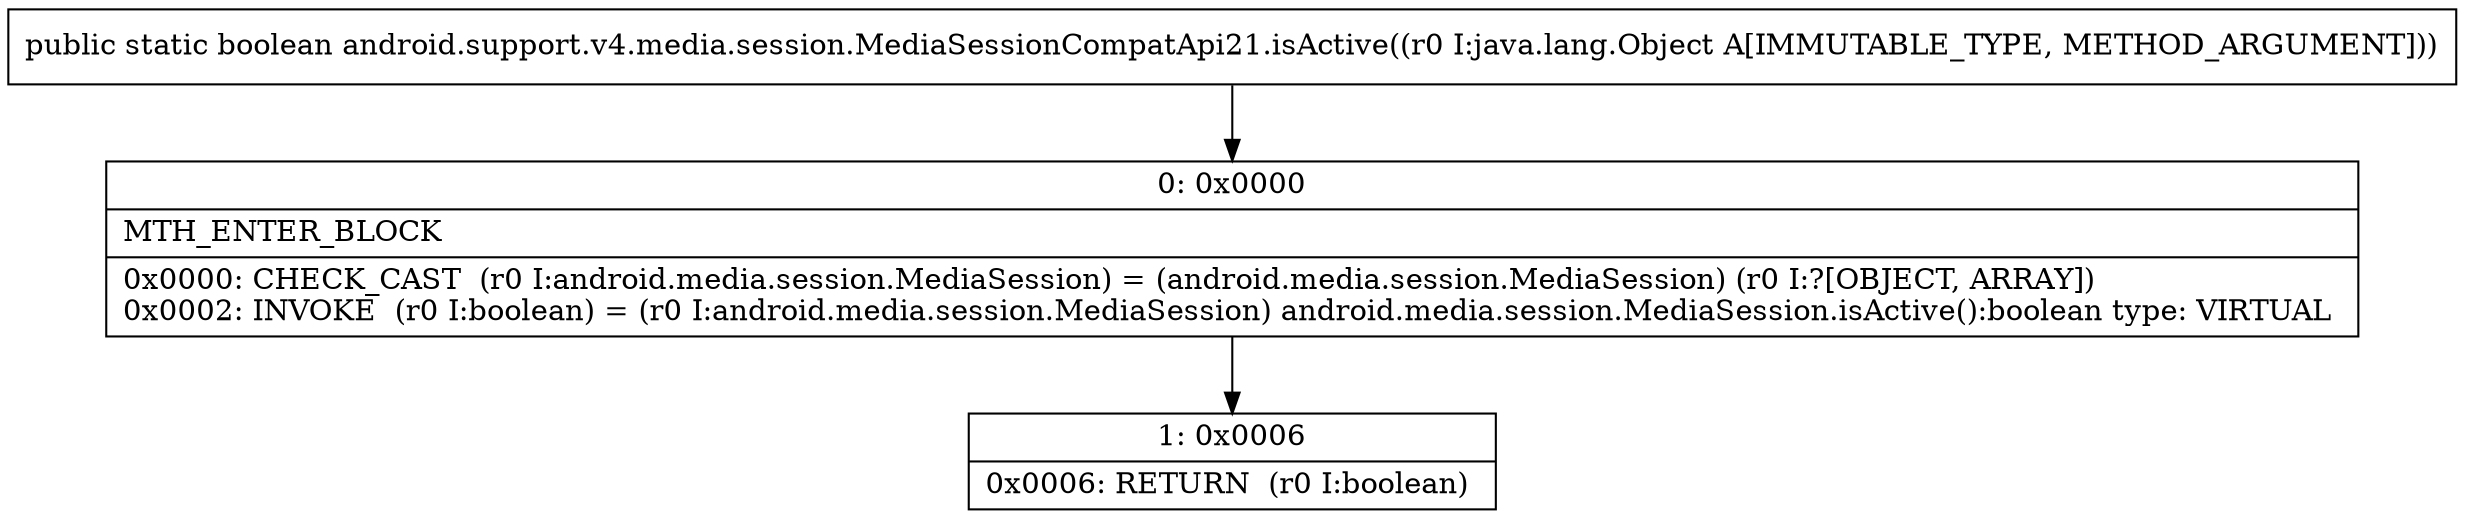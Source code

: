 digraph "CFG forandroid.support.v4.media.session.MediaSessionCompatApi21.isActive(Ljava\/lang\/Object;)Z" {
Node_0 [shape=record,label="{0\:\ 0x0000|MTH_ENTER_BLOCK\l|0x0000: CHECK_CAST  (r0 I:android.media.session.MediaSession) = (android.media.session.MediaSession) (r0 I:?[OBJECT, ARRAY]) \l0x0002: INVOKE  (r0 I:boolean) = (r0 I:android.media.session.MediaSession) android.media.session.MediaSession.isActive():boolean type: VIRTUAL \l}"];
Node_1 [shape=record,label="{1\:\ 0x0006|0x0006: RETURN  (r0 I:boolean) \l}"];
MethodNode[shape=record,label="{public static boolean android.support.v4.media.session.MediaSessionCompatApi21.isActive((r0 I:java.lang.Object A[IMMUTABLE_TYPE, METHOD_ARGUMENT])) }"];
MethodNode -> Node_0;
Node_0 -> Node_1;
}


